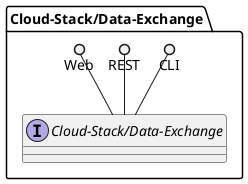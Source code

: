 @startuml

package "Cloud-Stack/Data-Exchange" {
    interface "Cloud-Stack/Data-Exchange" {

    }
    CLI ()-- "Cloud-Stack/Data-Exchange"
    REST ()-- "Cloud-Stack/Data-Exchange"
    Web ()-- "Cloud-Stack/Data-Exchange"

}


@enduml
